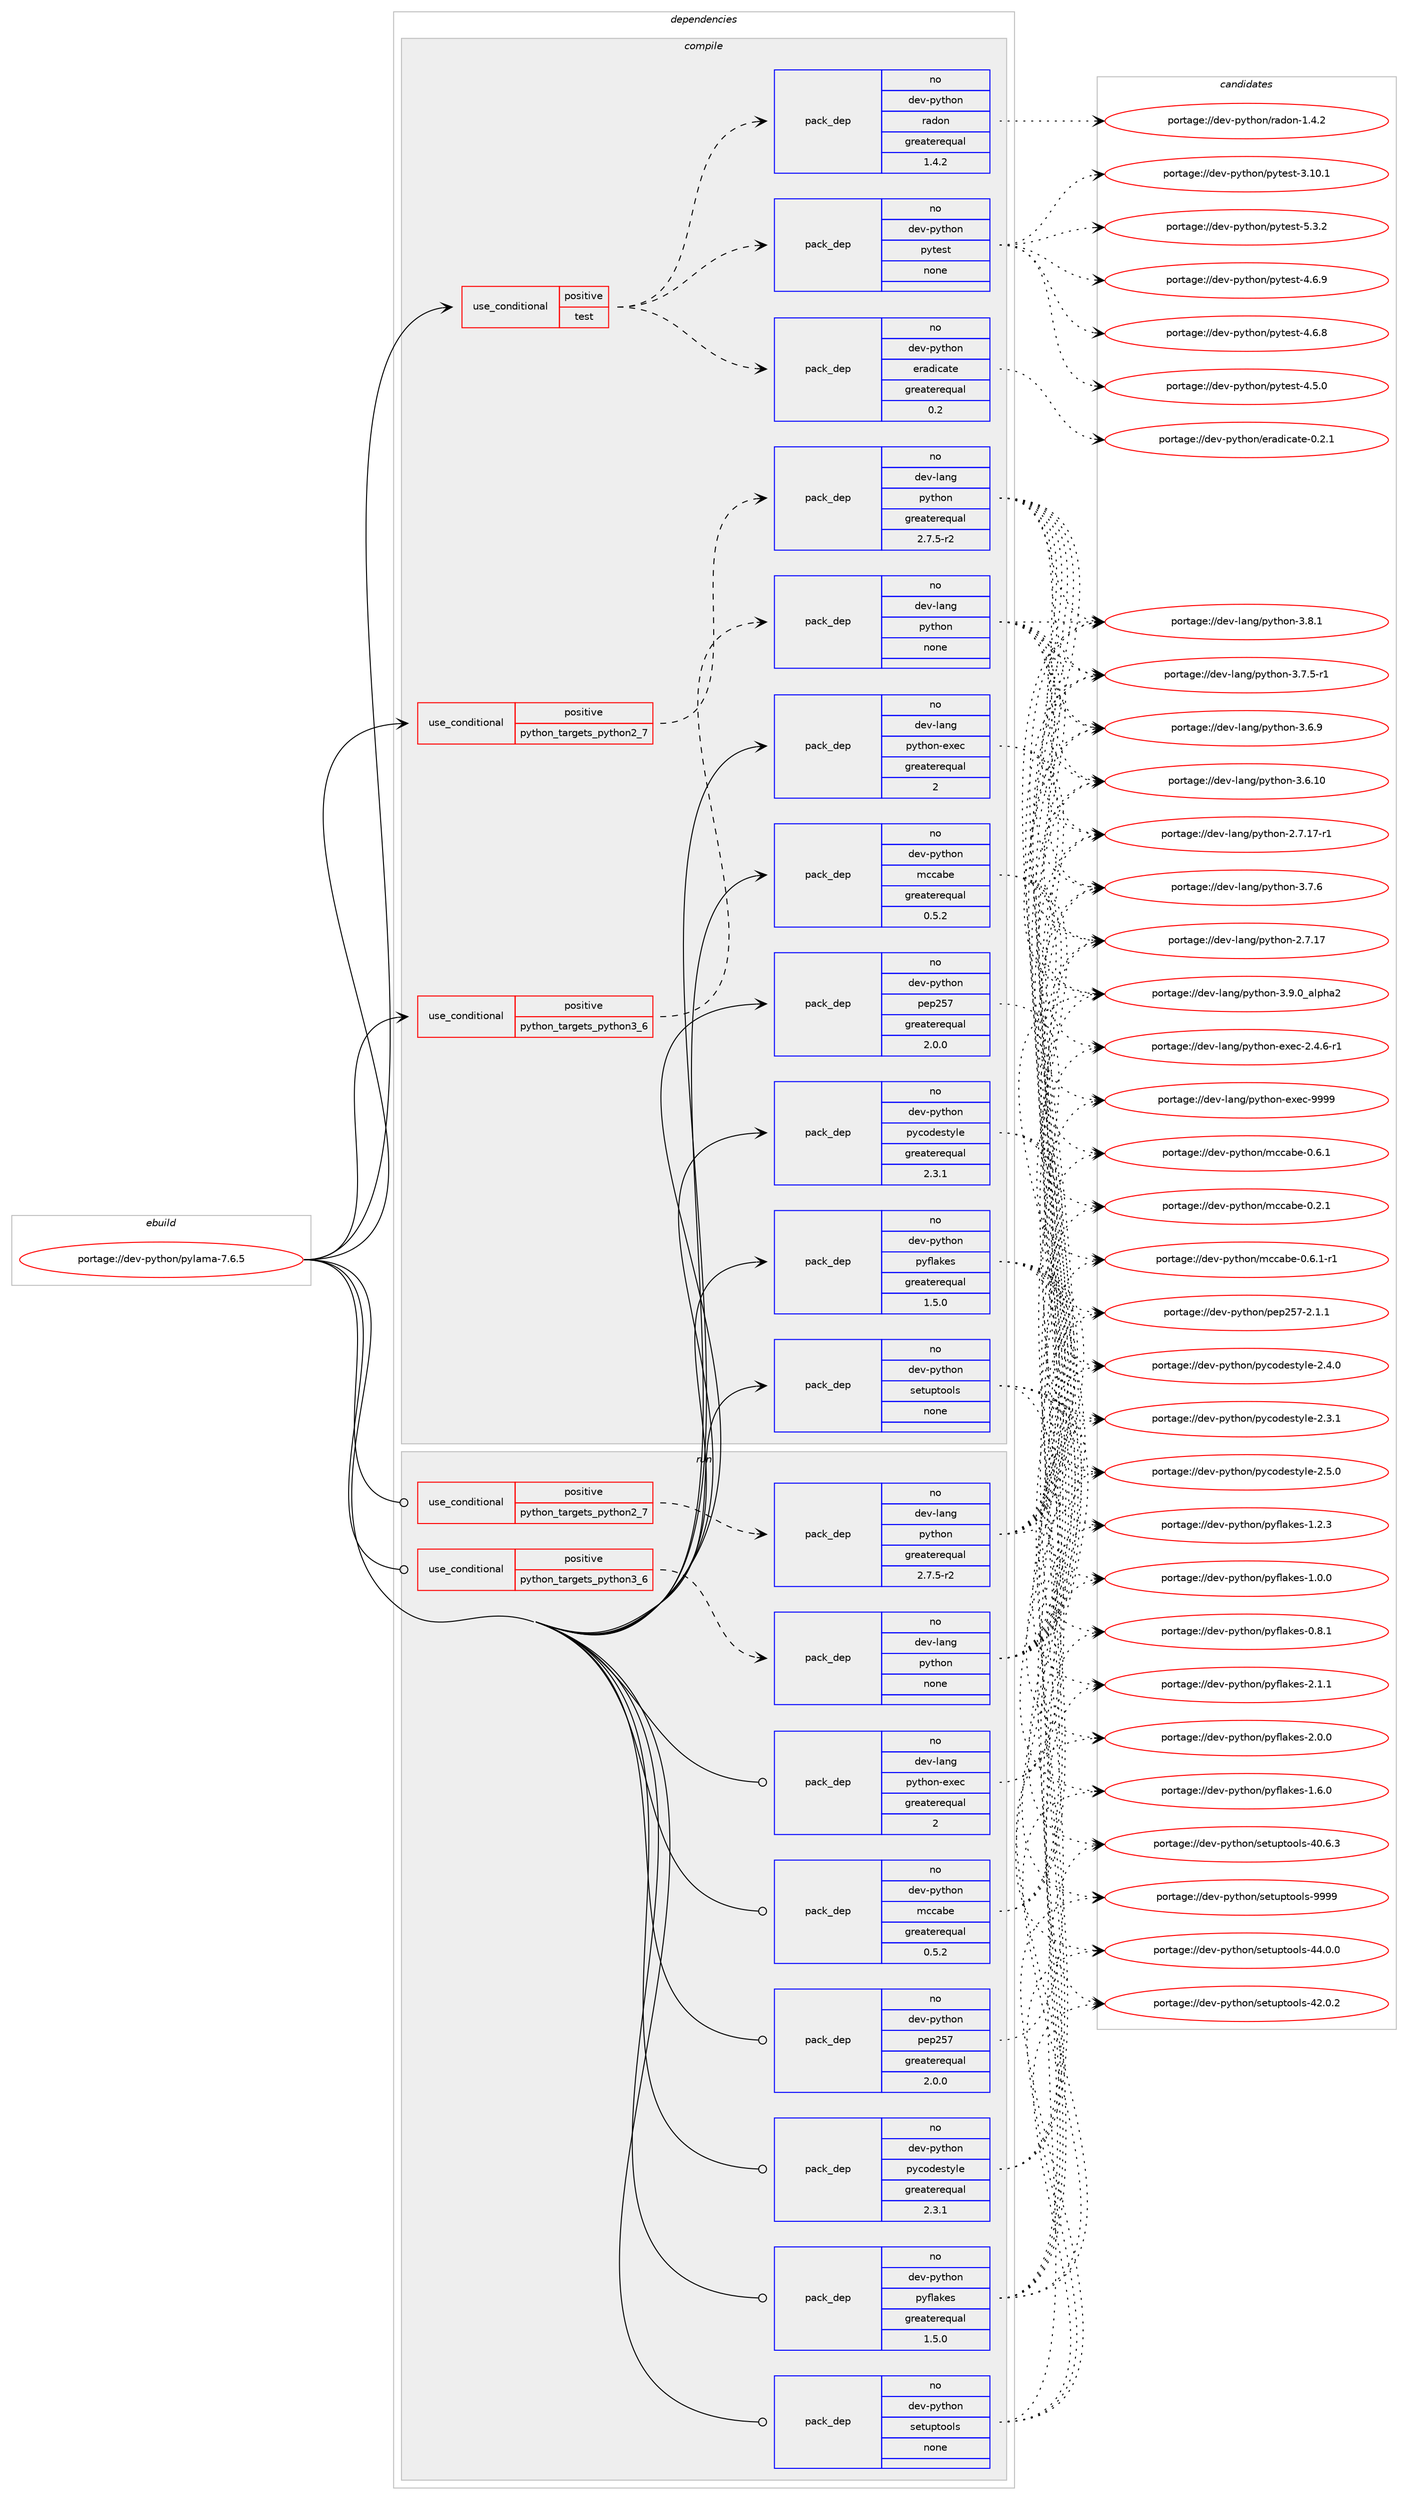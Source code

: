 digraph prolog {

# *************
# Graph options
# *************

newrank=true;
concentrate=true;
compound=true;
graph [rankdir=LR,fontname=Helvetica,fontsize=10,ranksep=1.5];#, ranksep=2.5, nodesep=0.2];
edge  [arrowhead=vee];
node  [fontname=Helvetica,fontsize=10];

# **********
# The ebuild
# **********

subgraph cluster_leftcol {
color=gray;
label=<<i>ebuild</i>>;
id [label="portage://dev-python/pylama-7.6.5", color=red, width=4, href="../dev-python/pylama-7.6.5.svg"];
}

# ****************
# The dependencies
# ****************

subgraph cluster_midcol {
color=gray;
label=<<i>dependencies</i>>;
subgraph cluster_compile {
fillcolor="#eeeeee";
style=filled;
label=<<i>compile</i>>;
subgraph cond109172 {
dependency437127 [label=<<TABLE BORDER="0" CELLBORDER="1" CELLSPACING="0" CELLPADDING="4"><TR><TD ROWSPAN="3" CELLPADDING="10">use_conditional</TD></TR><TR><TD>positive</TD></TR><TR><TD>python_targets_python2_7</TD></TR></TABLE>>, shape=none, color=red];
subgraph pack323020 {
dependency437128 [label=<<TABLE BORDER="0" CELLBORDER="1" CELLSPACING="0" CELLPADDING="4" WIDTH="220"><TR><TD ROWSPAN="6" CELLPADDING="30">pack_dep</TD></TR><TR><TD WIDTH="110">no</TD></TR><TR><TD>dev-lang</TD></TR><TR><TD>python</TD></TR><TR><TD>greaterequal</TD></TR><TR><TD>2.7.5-r2</TD></TR></TABLE>>, shape=none, color=blue];
}
dependency437127:e -> dependency437128:w [weight=20,style="dashed",arrowhead="vee"];
}
id:e -> dependency437127:w [weight=20,style="solid",arrowhead="vee"];
subgraph cond109173 {
dependency437129 [label=<<TABLE BORDER="0" CELLBORDER="1" CELLSPACING="0" CELLPADDING="4"><TR><TD ROWSPAN="3" CELLPADDING="10">use_conditional</TD></TR><TR><TD>positive</TD></TR><TR><TD>python_targets_python3_6</TD></TR></TABLE>>, shape=none, color=red];
subgraph pack323021 {
dependency437130 [label=<<TABLE BORDER="0" CELLBORDER="1" CELLSPACING="0" CELLPADDING="4" WIDTH="220"><TR><TD ROWSPAN="6" CELLPADDING="30">pack_dep</TD></TR><TR><TD WIDTH="110">no</TD></TR><TR><TD>dev-lang</TD></TR><TR><TD>python</TD></TR><TR><TD>none</TD></TR><TR><TD></TD></TR></TABLE>>, shape=none, color=blue];
}
dependency437129:e -> dependency437130:w [weight=20,style="dashed",arrowhead="vee"];
}
id:e -> dependency437129:w [weight=20,style="solid",arrowhead="vee"];
subgraph cond109174 {
dependency437131 [label=<<TABLE BORDER="0" CELLBORDER="1" CELLSPACING="0" CELLPADDING="4"><TR><TD ROWSPAN="3" CELLPADDING="10">use_conditional</TD></TR><TR><TD>positive</TD></TR><TR><TD>test</TD></TR></TABLE>>, shape=none, color=red];
subgraph pack323022 {
dependency437132 [label=<<TABLE BORDER="0" CELLBORDER="1" CELLSPACING="0" CELLPADDING="4" WIDTH="220"><TR><TD ROWSPAN="6" CELLPADDING="30">pack_dep</TD></TR><TR><TD WIDTH="110">no</TD></TR><TR><TD>dev-python</TD></TR><TR><TD>eradicate</TD></TR><TR><TD>greaterequal</TD></TR><TR><TD>0.2</TD></TR></TABLE>>, shape=none, color=blue];
}
dependency437131:e -> dependency437132:w [weight=20,style="dashed",arrowhead="vee"];
subgraph pack323023 {
dependency437133 [label=<<TABLE BORDER="0" CELLBORDER="1" CELLSPACING="0" CELLPADDING="4" WIDTH="220"><TR><TD ROWSPAN="6" CELLPADDING="30">pack_dep</TD></TR><TR><TD WIDTH="110">no</TD></TR><TR><TD>dev-python</TD></TR><TR><TD>pytest</TD></TR><TR><TD>none</TD></TR><TR><TD></TD></TR></TABLE>>, shape=none, color=blue];
}
dependency437131:e -> dependency437133:w [weight=20,style="dashed",arrowhead="vee"];
subgraph pack323024 {
dependency437134 [label=<<TABLE BORDER="0" CELLBORDER="1" CELLSPACING="0" CELLPADDING="4" WIDTH="220"><TR><TD ROWSPAN="6" CELLPADDING="30">pack_dep</TD></TR><TR><TD WIDTH="110">no</TD></TR><TR><TD>dev-python</TD></TR><TR><TD>radon</TD></TR><TR><TD>greaterequal</TD></TR><TR><TD>1.4.2</TD></TR></TABLE>>, shape=none, color=blue];
}
dependency437131:e -> dependency437134:w [weight=20,style="dashed",arrowhead="vee"];
}
id:e -> dependency437131:w [weight=20,style="solid",arrowhead="vee"];
subgraph pack323025 {
dependency437135 [label=<<TABLE BORDER="0" CELLBORDER="1" CELLSPACING="0" CELLPADDING="4" WIDTH="220"><TR><TD ROWSPAN="6" CELLPADDING="30">pack_dep</TD></TR><TR><TD WIDTH="110">no</TD></TR><TR><TD>dev-lang</TD></TR><TR><TD>python-exec</TD></TR><TR><TD>greaterequal</TD></TR><TR><TD>2</TD></TR></TABLE>>, shape=none, color=blue];
}
id:e -> dependency437135:w [weight=20,style="solid",arrowhead="vee"];
subgraph pack323026 {
dependency437136 [label=<<TABLE BORDER="0" CELLBORDER="1" CELLSPACING="0" CELLPADDING="4" WIDTH="220"><TR><TD ROWSPAN="6" CELLPADDING="30">pack_dep</TD></TR><TR><TD WIDTH="110">no</TD></TR><TR><TD>dev-python</TD></TR><TR><TD>mccabe</TD></TR><TR><TD>greaterequal</TD></TR><TR><TD>0.5.2</TD></TR></TABLE>>, shape=none, color=blue];
}
id:e -> dependency437136:w [weight=20,style="solid",arrowhead="vee"];
subgraph pack323027 {
dependency437137 [label=<<TABLE BORDER="0" CELLBORDER="1" CELLSPACING="0" CELLPADDING="4" WIDTH="220"><TR><TD ROWSPAN="6" CELLPADDING="30">pack_dep</TD></TR><TR><TD WIDTH="110">no</TD></TR><TR><TD>dev-python</TD></TR><TR><TD>pep257</TD></TR><TR><TD>greaterequal</TD></TR><TR><TD>2.0.0</TD></TR></TABLE>>, shape=none, color=blue];
}
id:e -> dependency437137:w [weight=20,style="solid",arrowhead="vee"];
subgraph pack323028 {
dependency437138 [label=<<TABLE BORDER="0" CELLBORDER="1" CELLSPACING="0" CELLPADDING="4" WIDTH="220"><TR><TD ROWSPAN="6" CELLPADDING="30">pack_dep</TD></TR><TR><TD WIDTH="110">no</TD></TR><TR><TD>dev-python</TD></TR><TR><TD>pycodestyle</TD></TR><TR><TD>greaterequal</TD></TR><TR><TD>2.3.1</TD></TR></TABLE>>, shape=none, color=blue];
}
id:e -> dependency437138:w [weight=20,style="solid",arrowhead="vee"];
subgraph pack323029 {
dependency437139 [label=<<TABLE BORDER="0" CELLBORDER="1" CELLSPACING="0" CELLPADDING="4" WIDTH="220"><TR><TD ROWSPAN="6" CELLPADDING="30">pack_dep</TD></TR><TR><TD WIDTH="110">no</TD></TR><TR><TD>dev-python</TD></TR><TR><TD>pyflakes</TD></TR><TR><TD>greaterequal</TD></TR><TR><TD>1.5.0</TD></TR></TABLE>>, shape=none, color=blue];
}
id:e -> dependency437139:w [weight=20,style="solid",arrowhead="vee"];
subgraph pack323030 {
dependency437140 [label=<<TABLE BORDER="0" CELLBORDER="1" CELLSPACING="0" CELLPADDING="4" WIDTH="220"><TR><TD ROWSPAN="6" CELLPADDING="30">pack_dep</TD></TR><TR><TD WIDTH="110">no</TD></TR><TR><TD>dev-python</TD></TR><TR><TD>setuptools</TD></TR><TR><TD>none</TD></TR><TR><TD></TD></TR></TABLE>>, shape=none, color=blue];
}
id:e -> dependency437140:w [weight=20,style="solid",arrowhead="vee"];
}
subgraph cluster_compileandrun {
fillcolor="#eeeeee";
style=filled;
label=<<i>compile and run</i>>;
}
subgraph cluster_run {
fillcolor="#eeeeee";
style=filled;
label=<<i>run</i>>;
subgraph cond109175 {
dependency437141 [label=<<TABLE BORDER="0" CELLBORDER="1" CELLSPACING="0" CELLPADDING="4"><TR><TD ROWSPAN="3" CELLPADDING="10">use_conditional</TD></TR><TR><TD>positive</TD></TR><TR><TD>python_targets_python2_7</TD></TR></TABLE>>, shape=none, color=red];
subgraph pack323031 {
dependency437142 [label=<<TABLE BORDER="0" CELLBORDER="1" CELLSPACING="0" CELLPADDING="4" WIDTH="220"><TR><TD ROWSPAN="6" CELLPADDING="30">pack_dep</TD></TR><TR><TD WIDTH="110">no</TD></TR><TR><TD>dev-lang</TD></TR><TR><TD>python</TD></TR><TR><TD>greaterequal</TD></TR><TR><TD>2.7.5-r2</TD></TR></TABLE>>, shape=none, color=blue];
}
dependency437141:e -> dependency437142:w [weight=20,style="dashed",arrowhead="vee"];
}
id:e -> dependency437141:w [weight=20,style="solid",arrowhead="odot"];
subgraph cond109176 {
dependency437143 [label=<<TABLE BORDER="0" CELLBORDER="1" CELLSPACING="0" CELLPADDING="4"><TR><TD ROWSPAN="3" CELLPADDING="10">use_conditional</TD></TR><TR><TD>positive</TD></TR><TR><TD>python_targets_python3_6</TD></TR></TABLE>>, shape=none, color=red];
subgraph pack323032 {
dependency437144 [label=<<TABLE BORDER="0" CELLBORDER="1" CELLSPACING="0" CELLPADDING="4" WIDTH="220"><TR><TD ROWSPAN="6" CELLPADDING="30">pack_dep</TD></TR><TR><TD WIDTH="110">no</TD></TR><TR><TD>dev-lang</TD></TR><TR><TD>python</TD></TR><TR><TD>none</TD></TR><TR><TD></TD></TR></TABLE>>, shape=none, color=blue];
}
dependency437143:e -> dependency437144:w [weight=20,style="dashed",arrowhead="vee"];
}
id:e -> dependency437143:w [weight=20,style="solid",arrowhead="odot"];
subgraph pack323033 {
dependency437145 [label=<<TABLE BORDER="0" CELLBORDER="1" CELLSPACING="0" CELLPADDING="4" WIDTH="220"><TR><TD ROWSPAN="6" CELLPADDING="30">pack_dep</TD></TR><TR><TD WIDTH="110">no</TD></TR><TR><TD>dev-lang</TD></TR><TR><TD>python-exec</TD></TR><TR><TD>greaterequal</TD></TR><TR><TD>2</TD></TR></TABLE>>, shape=none, color=blue];
}
id:e -> dependency437145:w [weight=20,style="solid",arrowhead="odot"];
subgraph pack323034 {
dependency437146 [label=<<TABLE BORDER="0" CELLBORDER="1" CELLSPACING="0" CELLPADDING="4" WIDTH="220"><TR><TD ROWSPAN="6" CELLPADDING="30">pack_dep</TD></TR><TR><TD WIDTH="110">no</TD></TR><TR><TD>dev-python</TD></TR><TR><TD>mccabe</TD></TR><TR><TD>greaterequal</TD></TR><TR><TD>0.5.2</TD></TR></TABLE>>, shape=none, color=blue];
}
id:e -> dependency437146:w [weight=20,style="solid",arrowhead="odot"];
subgraph pack323035 {
dependency437147 [label=<<TABLE BORDER="0" CELLBORDER="1" CELLSPACING="0" CELLPADDING="4" WIDTH="220"><TR><TD ROWSPAN="6" CELLPADDING="30">pack_dep</TD></TR><TR><TD WIDTH="110">no</TD></TR><TR><TD>dev-python</TD></TR><TR><TD>pep257</TD></TR><TR><TD>greaterequal</TD></TR><TR><TD>2.0.0</TD></TR></TABLE>>, shape=none, color=blue];
}
id:e -> dependency437147:w [weight=20,style="solid",arrowhead="odot"];
subgraph pack323036 {
dependency437148 [label=<<TABLE BORDER="0" CELLBORDER="1" CELLSPACING="0" CELLPADDING="4" WIDTH="220"><TR><TD ROWSPAN="6" CELLPADDING="30">pack_dep</TD></TR><TR><TD WIDTH="110">no</TD></TR><TR><TD>dev-python</TD></TR><TR><TD>pycodestyle</TD></TR><TR><TD>greaterequal</TD></TR><TR><TD>2.3.1</TD></TR></TABLE>>, shape=none, color=blue];
}
id:e -> dependency437148:w [weight=20,style="solid",arrowhead="odot"];
subgraph pack323037 {
dependency437149 [label=<<TABLE BORDER="0" CELLBORDER="1" CELLSPACING="0" CELLPADDING="4" WIDTH="220"><TR><TD ROWSPAN="6" CELLPADDING="30">pack_dep</TD></TR><TR><TD WIDTH="110">no</TD></TR><TR><TD>dev-python</TD></TR><TR><TD>pyflakes</TD></TR><TR><TD>greaterequal</TD></TR><TR><TD>1.5.0</TD></TR></TABLE>>, shape=none, color=blue];
}
id:e -> dependency437149:w [weight=20,style="solid",arrowhead="odot"];
subgraph pack323038 {
dependency437150 [label=<<TABLE BORDER="0" CELLBORDER="1" CELLSPACING="0" CELLPADDING="4" WIDTH="220"><TR><TD ROWSPAN="6" CELLPADDING="30">pack_dep</TD></TR><TR><TD WIDTH="110">no</TD></TR><TR><TD>dev-python</TD></TR><TR><TD>setuptools</TD></TR><TR><TD>none</TD></TR><TR><TD></TD></TR></TABLE>>, shape=none, color=blue];
}
id:e -> dependency437150:w [weight=20,style="solid",arrowhead="odot"];
}
}

# **************
# The candidates
# **************

subgraph cluster_choices {
rank=same;
color=gray;
label=<<i>candidates</i>>;

subgraph choice323020 {
color=black;
nodesep=1;
choice10010111845108971101034711212111610411111045514657464895971081121049750 [label="portage://dev-lang/python-3.9.0_alpha2", color=red, width=4,href="../dev-lang/python-3.9.0_alpha2.svg"];
choice100101118451089711010347112121116104111110455146564649 [label="portage://dev-lang/python-3.8.1", color=red, width=4,href="../dev-lang/python-3.8.1.svg"];
choice100101118451089711010347112121116104111110455146554654 [label="portage://dev-lang/python-3.7.6", color=red, width=4,href="../dev-lang/python-3.7.6.svg"];
choice1001011184510897110103471121211161041111104551465546534511449 [label="portage://dev-lang/python-3.7.5-r1", color=red, width=4,href="../dev-lang/python-3.7.5-r1.svg"];
choice100101118451089711010347112121116104111110455146544657 [label="portage://dev-lang/python-3.6.9", color=red, width=4,href="../dev-lang/python-3.6.9.svg"];
choice10010111845108971101034711212111610411111045514654464948 [label="portage://dev-lang/python-3.6.10", color=red, width=4,href="../dev-lang/python-3.6.10.svg"];
choice100101118451089711010347112121116104111110455046554649554511449 [label="portage://dev-lang/python-2.7.17-r1", color=red, width=4,href="../dev-lang/python-2.7.17-r1.svg"];
choice10010111845108971101034711212111610411111045504655464955 [label="portage://dev-lang/python-2.7.17", color=red, width=4,href="../dev-lang/python-2.7.17.svg"];
dependency437128:e -> choice10010111845108971101034711212111610411111045514657464895971081121049750:w [style=dotted,weight="100"];
dependency437128:e -> choice100101118451089711010347112121116104111110455146564649:w [style=dotted,weight="100"];
dependency437128:e -> choice100101118451089711010347112121116104111110455146554654:w [style=dotted,weight="100"];
dependency437128:e -> choice1001011184510897110103471121211161041111104551465546534511449:w [style=dotted,weight="100"];
dependency437128:e -> choice100101118451089711010347112121116104111110455146544657:w [style=dotted,weight="100"];
dependency437128:e -> choice10010111845108971101034711212111610411111045514654464948:w [style=dotted,weight="100"];
dependency437128:e -> choice100101118451089711010347112121116104111110455046554649554511449:w [style=dotted,weight="100"];
dependency437128:e -> choice10010111845108971101034711212111610411111045504655464955:w [style=dotted,weight="100"];
}
subgraph choice323021 {
color=black;
nodesep=1;
choice10010111845108971101034711212111610411111045514657464895971081121049750 [label="portage://dev-lang/python-3.9.0_alpha2", color=red, width=4,href="../dev-lang/python-3.9.0_alpha2.svg"];
choice100101118451089711010347112121116104111110455146564649 [label="portage://dev-lang/python-3.8.1", color=red, width=4,href="../dev-lang/python-3.8.1.svg"];
choice100101118451089711010347112121116104111110455146554654 [label="portage://dev-lang/python-3.7.6", color=red, width=4,href="../dev-lang/python-3.7.6.svg"];
choice1001011184510897110103471121211161041111104551465546534511449 [label="portage://dev-lang/python-3.7.5-r1", color=red, width=4,href="../dev-lang/python-3.7.5-r1.svg"];
choice100101118451089711010347112121116104111110455146544657 [label="portage://dev-lang/python-3.6.9", color=red, width=4,href="../dev-lang/python-3.6.9.svg"];
choice10010111845108971101034711212111610411111045514654464948 [label="portage://dev-lang/python-3.6.10", color=red, width=4,href="../dev-lang/python-3.6.10.svg"];
choice100101118451089711010347112121116104111110455046554649554511449 [label="portage://dev-lang/python-2.7.17-r1", color=red, width=4,href="../dev-lang/python-2.7.17-r1.svg"];
choice10010111845108971101034711212111610411111045504655464955 [label="portage://dev-lang/python-2.7.17", color=red, width=4,href="../dev-lang/python-2.7.17.svg"];
dependency437130:e -> choice10010111845108971101034711212111610411111045514657464895971081121049750:w [style=dotted,weight="100"];
dependency437130:e -> choice100101118451089711010347112121116104111110455146564649:w [style=dotted,weight="100"];
dependency437130:e -> choice100101118451089711010347112121116104111110455146554654:w [style=dotted,weight="100"];
dependency437130:e -> choice1001011184510897110103471121211161041111104551465546534511449:w [style=dotted,weight="100"];
dependency437130:e -> choice100101118451089711010347112121116104111110455146544657:w [style=dotted,weight="100"];
dependency437130:e -> choice10010111845108971101034711212111610411111045514654464948:w [style=dotted,weight="100"];
dependency437130:e -> choice100101118451089711010347112121116104111110455046554649554511449:w [style=dotted,weight="100"];
dependency437130:e -> choice10010111845108971101034711212111610411111045504655464955:w [style=dotted,weight="100"];
}
subgraph choice323022 {
color=black;
nodesep=1;
choice1001011184511212111610411111047101114971001059997116101454846504649 [label="portage://dev-python/eradicate-0.2.1", color=red, width=4,href="../dev-python/eradicate-0.2.1.svg"];
dependency437132:e -> choice1001011184511212111610411111047101114971001059997116101454846504649:w [style=dotted,weight="100"];
}
subgraph choice323023 {
color=black;
nodesep=1;
choice1001011184511212111610411111047112121116101115116455346514650 [label="portage://dev-python/pytest-5.3.2", color=red, width=4,href="../dev-python/pytest-5.3.2.svg"];
choice1001011184511212111610411111047112121116101115116455246544657 [label="portage://dev-python/pytest-4.6.9", color=red, width=4,href="../dev-python/pytest-4.6.9.svg"];
choice1001011184511212111610411111047112121116101115116455246544656 [label="portage://dev-python/pytest-4.6.8", color=red, width=4,href="../dev-python/pytest-4.6.8.svg"];
choice1001011184511212111610411111047112121116101115116455246534648 [label="portage://dev-python/pytest-4.5.0", color=red, width=4,href="../dev-python/pytest-4.5.0.svg"];
choice100101118451121211161041111104711212111610111511645514649484649 [label="portage://dev-python/pytest-3.10.1", color=red, width=4,href="../dev-python/pytest-3.10.1.svg"];
dependency437133:e -> choice1001011184511212111610411111047112121116101115116455346514650:w [style=dotted,weight="100"];
dependency437133:e -> choice1001011184511212111610411111047112121116101115116455246544657:w [style=dotted,weight="100"];
dependency437133:e -> choice1001011184511212111610411111047112121116101115116455246544656:w [style=dotted,weight="100"];
dependency437133:e -> choice1001011184511212111610411111047112121116101115116455246534648:w [style=dotted,weight="100"];
dependency437133:e -> choice100101118451121211161041111104711212111610111511645514649484649:w [style=dotted,weight="100"];
}
subgraph choice323024 {
color=black;
nodesep=1;
choice100101118451121211161041111104711497100111110454946524650 [label="portage://dev-python/radon-1.4.2", color=red, width=4,href="../dev-python/radon-1.4.2.svg"];
dependency437134:e -> choice100101118451121211161041111104711497100111110454946524650:w [style=dotted,weight="100"];
}
subgraph choice323025 {
color=black;
nodesep=1;
choice10010111845108971101034711212111610411111045101120101994557575757 [label="portage://dev-lang/python-exec-9999", color=red, width=4,href="../dev-lang/python-exec-9999.svg"];
choice10010111845108971101034711212111610411111045101120101994550465246544511449 [label="portage://dev-lang/python-exec-2.4.6-r1", color=red, width=4,href="../dev-lang/python-exec-2.4.6-r1.svg"];
dependency437135:e -> choice10010111845108971101034711212111610411111045101120101994557575757:w [style=dotted,weight="100"];
dependency437135:e -> choice10010111845108971101034711212111610411111045101120101994550465246544511449:w [style=dotted,weight="100"];
}
subgraph choice323026 {
color=black;
nodesep=1;
choice1001011184511212111610411111047109999997981014548465446494511449 [label="portage://dev-python/mccabe-0.6.1-r1", color=red, width=4,href="../dev-python/mccabe-0.6.1-r1.svg"];
choice100101118451121211161041111104710999999798101454846544649 [label="portage://dev-python/mccabe-0.6.1", color=red, width=4,href="../dev-python/mccabe-0.6.1.svg"];
choice100101118451121211161041111104710999999798101454846504649 [label="portage://dev-python/mccabe-0.2.1", color=red, width=4,href="../dev-python/mccabe-0.2.1.svg"];
dependency437136:e -> choice1001011184511212111610411111047109999997981014548465446494511449:w [style=dotted,weight="100"];
dependency437136:e -> choice100101118451121211161041111104710999999798101454846544649:w [style=dotted,weight="100"];
dependency437136:e -> choice100101118451121211161041111104710999999798101454846504649:w [style=dotted,weight="100"];
}
subgraph choice323027 {
color=black;
nodesep=1;
choice1001011184511212111610411111047112101112505355455046494649 [label="portage://dev-python/pep257-2.1.1", color=red, width=4,href="../dev-python/pep257-2.1.1.svg"];
dependency437137:e -> choice1001011184511212111610411111047112101112505355455046494649:w [style=dotted,weight="100"];
}
subgraph choice323028 {
color=black;
nodesep=1;
choice100101118451121211161041111104711212199111100101115116121108101455046534648 [label="portage://dev-python/pycodestyle-2.5.0", color=red, width=4,href="../dev-python/pycodestyle-2.5.0.svg"];
choice100101118451121211161041111104711212199111100101115116121108101455046524648 [label="portage://dev-python/pycodestyle-2.4.0", color=red, width=4,href="../dev-python/pycodestyle-2.4.0.svg"];
choice100101118451121211161041111104711212199111100101115116121108101455046514649 [label="portage://dev-python/pycodestyle-2.3.1", color=red, width=4,href="../dev-python/pycodestyle-2.3.1.svg"];
dependency437138:e -> choice100101118451121211161041111104711212199111100101115116121108101455046534648:w [style=dotted,weight="100"];
dependency437138:e -> choice100101118451121211161041111104711212199111100101115116121108101455046524648:w [style=dotted,weight="100"];
dependency437138:e -> choice100101118451121211161041111104711212199111100101115116121108101455046514649:w [style=dotted,weight="100"];
}
subgraph choice323029 {
color=black;
nodesep=1;
choice100101118451121211161041111104711212110210897107101115455046494649 [label="portage://dev-python/pyflakes-2.1.1", color=red, width=4,href="../dev-python/pyflakes-2.1.1.svg"];
choice100101118451121211161041111104711212110210897107101115455046484648 [label="portage://dev-python/pyflakes-2.0.0", color=red, width=4,href="../dev-python/pyflakes-2.0.0.svg"];
choice100101118451121211161041111104711212110210897107101115454946544648 [label="portage://dev-python/pyflakes-1.6.0", color=red, width=4,href="../dev-python/pyflakes-1.6.0.svg"];
choice100101118451121211161041111104711212110210897107101115454946504651 [label="portage://dev-python/pyflakes-1.2.3", color=red, width=4,href="../dev-python/pyflakes-1.2.3.svg"];
choice100101118451121211161041111104711212110210897107101115454946484648 [label="portage://dev-python/pyflakes-1.0.0", color=red, width=4,href="../dev-python/pyflakes-1.0.0.svg"];
choice100101118451121211161041111104711212110210897107101115454846564649 [label="portage://dev-python/pyflakes-0.8.1", color=red, width=4,href="../dev-python/pyflakes-0.8.1.svg"];
dependency437139:e -> choice100101118451121211161041111104711212110210897107101115455046494649:w [style=dotted,weight="100"];
dependency437139:e -> choice100101118451121211161041111104711212110210897107101115455046484648:w [style=dotted,weight="100"];
dependency437139:e -> choice100101118451121211161041111104711212110210897107101115454946544648:w [style=dotted,weight="100"];
dependency437139:e -> choice100101118451121211161041111104711212110210897107101115454946504651:w [style=dotted,weight="100"];
dependency437139:e -> choice100101118451121211161041111104711212110210897107101115454946484648:w [style=dotted,weight="100"];
dependency437139:e -> choice100101118451121211161041111104711212110210897107101115454846564649:w [style=dotted,weight="100"];
}
subgraph choice323030 {
color=black;
nodesep=1;
choice10010111845112121116104111110471151011161171121161111111081154557575757 [label="portage://dev-python/setuptools-9999", color=red, width=4,href="../dev-python/setuptools-9999.svg"];
choice100101118451121211161041111104711510111611711211611111110811545525246484648 [label="portage://dev-python/setuptools-44.0.0", color=red, width=4,href="../dev-python/setuptools-44.0.0.svg"];
choice100101118451121211161041111104711510111611711211611111110811545525046484650 [label="portage://dev-python/setuptools-42.0.2", color=red, width=4,href="../dev-python/setuptools-42.0.2.svg"];
choice100101118451121211161041111104711510111611711211611111110811545524846544651 [label="portage://dev-python/setuptools-40.6.3", color=red, width=4,href="../dev-python/setuptools-40.6.3.svg"];
dependency437140:e -> choice10010111845112121116104111110471151011161171121161111111081154557575757:w [style=dotted,weight="100"];
dependency437140:e -> choice100101118451121211161041111104711510111611711211611111110811545525246484648:w [style=dotted,weight="100"];
dependency437140:e -> choice100101118451121211161041111104711510111611711211611111110811545525046484650:w [style=dotted,weight="100"];
dependency437140:e -> choice100101118451121211161041111104711510111611711211611111110811545524846544651:w [style=dotted,weight="100"];
}
subgraph choice323031 {
color=black;
nodesep=1;
choice10010111845108971101034711212111610411111045514657464895971081121049750 [label="portage://dev-lang/python-3.9.0_alpha2", color=red, width=4,href="../dev-lang/python-3.9.0_alpha2.svg"];
choice100101118451089711010347112121116104111110455146564649 [label="portage://dev-lang/python-3.8.1", color=red, width=4,href="../dev-lang/python-3.8.1.svg"];
choice100101118451089711010347112121116104111110455146554654 [label="portage://dev-lang/python-3.7.6", color=red, width=4,href="../dev-lang/python-3.7.6.svg"];
choice1001011184510897110103471121211161041111104551465546534511449 [label="portage://dev-lang/python-3.7.5-r1", color=red, width=4,href="../dev-lang/python-3.7.5-r1.svg"];
choice100101118451089711010347112121116104111110455146544657 [label="portage://dev-lang/python-3.6.9", color=red, width=4,href="../dev-lang/python-3.6.9.svg"];
choice10010111845108971101034711212111610411111045514654464948 [label="portage://dev-lang/python-3.6.10", color=red, width=4,href="../dev-lang/python-3.6.10.svg"];
choice100101118451089711010347112121116104111110455046554649554511449 [label="portage://dev-lang/python-2.7.17-r1", color=red, width=4,href="../dev-lang/python-2.7.17-r1.svg"];
choice10010111845108971101034711212111610411111045504655464955 [label="portage://dev-lang/python-2.7.17", color=red, width=4,href="../dev-lang/python-2.7.17.svg"];
dependency437142:e -> choice10010111845108971101034711212111610411111045514657464895971081121049750:w [style=dotted,weight="100"];
dependency437142:e -> choice100101118451089711010347112121116104111110455146564649:w [style=dotted,weight="100"];
dependency437142:e -> choice100101118451089711010347112121116104111110455146554654:w [style=dotted,weight="100"];
dependency437142:e -> choice1001011184510897110103471121211161041111104551465546534511449:w [style=dotted,weight="100"];
dependency437142:e -> choice100101118451089711010347112121116104111110455146544657:w [style=dotted,weight="100"];
dependency437142:e -> choice10010111845108971101034711212111610411111045514654464948:w [style=dotted,weight="100"];
dependency437142:e -> choice100101118451089711010347112121116104111110455046554649554511449:w [style=dotted,weight="100"];
dependency437142:e -> choice10010111845108971101034711212111610411111045504655464955:w [style=dotted,weight="100"];
}
subgraph choice323032 {
color=black;
nodesep=1;
choice10010111845108971101034711212111610411111045514657464895971081121049750 [label="portage://dev-lang/python-3.9.0_alpha2", color=red, width=4,href="../dev-lang/python-3.9.0_alpha2.svg"];
choice100101118451089711010347112121116104111110455146564649 [label="portage://dev-lang/python-3.8.1", color=red, width=4,href="../dev-lang/python-3.8.1.svg"];
choice100101118451089711010347112121116104111110455146554654 [label="portage://dev-lang/python-3.7.6", color=red, width=4,href="../dev-lang/python-3.7.6.svg"];
choice1001011184510897110103471121211161041111104551465546534511449 [label="portage://dev-lang/python-3.7.5-r1", color=red, width=4,href="../dev-lang/python-3.7.5-r1.svg"];
choice100101118451089711010347112121116104111110455146544657 [label="portage://dev-lang/python-3.6.9", color=red, width=4,href="../dev-lang/python-3.6.9.svg"];
choice10010111845108971101034711212111610411111045514654464948 [label="portage://dev-lang/python-3.6.10", color=red, width=4,href="../dev-lang/python-3.6.10.svg"];
choice100101118451089711010347112121116104111110455046554649554511449 [label="portage://dev-lang/python-2.7.17-r1", color=red, width=4,href="../dev-lang/python-2.7.17-r1.svg"];
choice10010111845108971101034711212111610411111045504655464955 [label="portage://dev-lang/python-2.7.17", color=red, width=4,href="../dev-lang/python-2.7.17.svg"];
dependency437144:e -> choice10010111845108971101034711212111610411111045514657464895971081121049750:w [style=dotted,weight="100"];
dependency437144:e -> choice100101118451089711010347112121116104111110455146564649:w [style=dotted,weight="100"];
dependency437144:e -> choice100101118451089711010347112121116104111110455146554654:w [style=dotted,weight="100"];
dependency437144:e -> choice1001011184510897110103471121211161041111104551465546534511449:w [style=dotted,weight="100"];
dependency437144:e -> choice100101118451089711010347112121116104111110455146544657:w [style=dotted,weight="100"];
dependency437144:e -> choice10010111845108971101034711212111610411111045514654464948:w [style=dotted,weight="100"];
dependency437144:e -> choice100101118451089711010347112121116104111110455046554649554511449:w [style=dotted,weight="100"];
dependency437144:e -> choice10010111845108971101034711212111610411111045504655464955:w [style=dotted,weight="100"];
}
subgraph choice323033 {
color=black;
nodesep=1;
choice10010111845108971101034711212111610411111045101120101994557575757 [label="portage://dev-lang/python-exec-9999", color=red, width=4,href="../dev-lang/python-exec-9999.svg"];
choice10010111845108971101034711212111610411111045101120101994550465246544511449 [label="portage://dev-lang/python-exec-2.4.6-r1", color=red, width=4,href="../dev-lang/python-exec-2.4.6-r1.svg"];
dependency437145:e -> choice10010111845108971101034711212111610411111045101120101994557575757:w [style=dotted,weight="100"];
dependency437145:e -> choice10010111845108971101034711212111610411111045101120101994550465246544511449:w [style=dotted,weight="100"];
}
subgraph choice323034 {
color=black;
nodesep=1;
choice1001011184511212111610411111047109999997981014548465446494511449 [label="portage://dev-python/mccabe-0.6.1-r1", color=red, width=4,href="../dev-python/mccabe-0.6.1-r1.svg"];
choice100101118451121211161041111104710999999798101454846544649 [label="portage://dev-python/mccabe-0.6.1", color=red, width=4,href="../dev-python/mccabe-0.6.1.svg"];
choice100101118451121211161041111104710999999798101454846504649 [label="portage://dev-python/mccabe-0.2.1", color=red, width=4,href="../dev-python/mccabe-0.2.1.svg"];
dependency437146:e -> choice1001011184511212111610411111047109999997981014548465446494511449:w [style=dotted,weight="100"];
dependency437146:e -> choice100101118451121211161041111104710999999798101454846544649:w [style=dotted,weight="100"];
dependency437146:e -> choice100101118451121211161041111104710999999798101454846504649:w [style=dotted,weight="100"];
}
subgraph choice323035 {
color=black;
nodesep=1;
choice1001011184511212111610411111047112101112505355455046494649 [label="portage://dev-python/pep257-2.1.1", color=red, width=4,href="../dev-python/pep257-2.1.1.svg"];
dependency437147:e -> choice1001011184511212111610411111047112101112505355455046494649:w [style=dotted,weight="100"];
}
subgraph choice323036 {
color=black;
nodesep=1;
choice100101118451121211161041111104711212199111100101115116121108101455046534648 [label="portage://dev-python/pycodestyle-2.5.0", color=red, width=4,href="../dev-python/pycodestyle-2.5.0.svg"];
choice100101118451121211161041111104711212199111100101115116121108101455046524648 [label="portage://dev-python/pycodestyle-2.4.0", color=red, width=4,href="../dev-python/pycodestyle-2.4.0.svg"];
choice100101118451121211161041111104711212199111100101115116121108101455046514649 [label="portage://dev-python/pycodestyle-2.3.1", color=red, width=4,href="../dev-python/pycodestyle-2.3.1.svg"];
dependency437148:e -> choice100101118451121211161041111104711212199111100101115116121108101455046534648:w [style=dotted,weight="100"];
dependency437148:e -> choice100101118451121211161041111104711212199111100101115116121108101455046524648:w [style=dotted,weight="100"];
dependency437148:e -> choice100101118451121211161041111104711212199111100101115116121108101455046514649:w [style=dotted,weight="100"];
}
subgraph choice323037 {
color=black;
nodesep=1;
choice100101118451121211161041111104711212110210897107101115455046494649 [label="portage://dev-python/pyflakes-2.1.1", color=red, width=4,href="../dev-python/pyflakes-2.1.1.svg"];
choice100101118451121211161041111104711212110210897107101115455046484648 [label="portage://dev-python/pyflakes-2.0.0", color=red, width=4,href="../dev-python/pyflakes-2.0.0.svg"];
choice100101118451121211161041111104711212110210897107101115454946544648 [label="portage://dev-python/pyflakes-1.6.0", color=red, width=4,href="../dev-python/pyflakes-1.6.0.svg"];
choice100101118451121211161041111104711212110210897107101115454946504651 [label="portage://dev-python/pyflakes-1.2.3", color=red, width=4,href="../dev-python/pyflakes-1.2.3.svg"];
choice100101118451121211161041111104711212110210897107101115454946484648 [label="portage://dev-python/pyflakes-1.0.0", color=red, width=4,href="../dev-python/pyflakes-1.0.0.svg"];
choice100101118451121211161041111104711212110210897107101115454846564649 [label="portage://dev-python/pyflakes-0.8.1", color=red, width=4,href="../dev-python/pyflakes-0.8.1.svg"];
dependency437149:e -> choice100101118451121211161041111104711212110210897107101115455046494649:w [style=dotted,weight="100"];
dependency437149:e -> choice100101118451121211161041111104711212110210897107101115455046484648:w [style=dotted,weight="100"];
dependency437149:e -> choice100101118451121211161041111104711212110210897107101115454946544648:w [style=dotted,weight="100"];
dependency437149:e -> choice100101118451121211161041111104711212110210897107101115454946504651:w [style=dotted,weight="100"];
dependency437149:e -> choice100101118451121211161041111104711212110210897107101115454946484648:w [style=dotted,weight="100"];
dependency437149:e -> choice100101118451121211161041111104711212110210897107101115454846564649:w [style=dotted,weight="100"];
}
subgraph choice323038 {
color=black;
nodesep=1;
choice10010111845112121116104111110471151011161171121161111111081154557575757 [label="portage://dev-python/setuptools-9999", color=red, width=4,href="../dev-python/setuptools-9999.svg"];
choice100101118451121211161041111104711510111611711211611111110811545525246484648 [label="portage://dev-python/setuptools-44.0.0", color=red, width=4,href="../dev-python/setuptools-44.0.0.svg"];
choice100101118451121211161041111104711510111611711211611111110811545525046484650 [label="portage://dev-python/setuptools-42.0.2", color=red, width=4,href="../dev-python/setuptools-42.0.2.svg"];
choice100101118451121211161041111104711510111611711211611111110811545524846544651 [label="portage://dev-python/setuptools-40.6.3", color=red, width=4,href="../dev-python/setuptools-40.6.3.svg"];
dependency437150:e -> choice10010111845112121116104111110471151011161171121161111111081154557575757:w [style=dotted,weight="100"];
dependency437150:e -> choice100101118451121211161041111104711510111611711211611111110811545525246484648:w [style=dotted,weight="100"];
dependency437150:e -> choice100101118451121211161041111104711510111611711211611111110811545525046484650:w [style=dotted,weight="100"];
dependency437150:e -> choice100101118451121211161041111104711510111611711211611111110811545524846544651:w [style=dotted,weight="100"];
}
}

}

